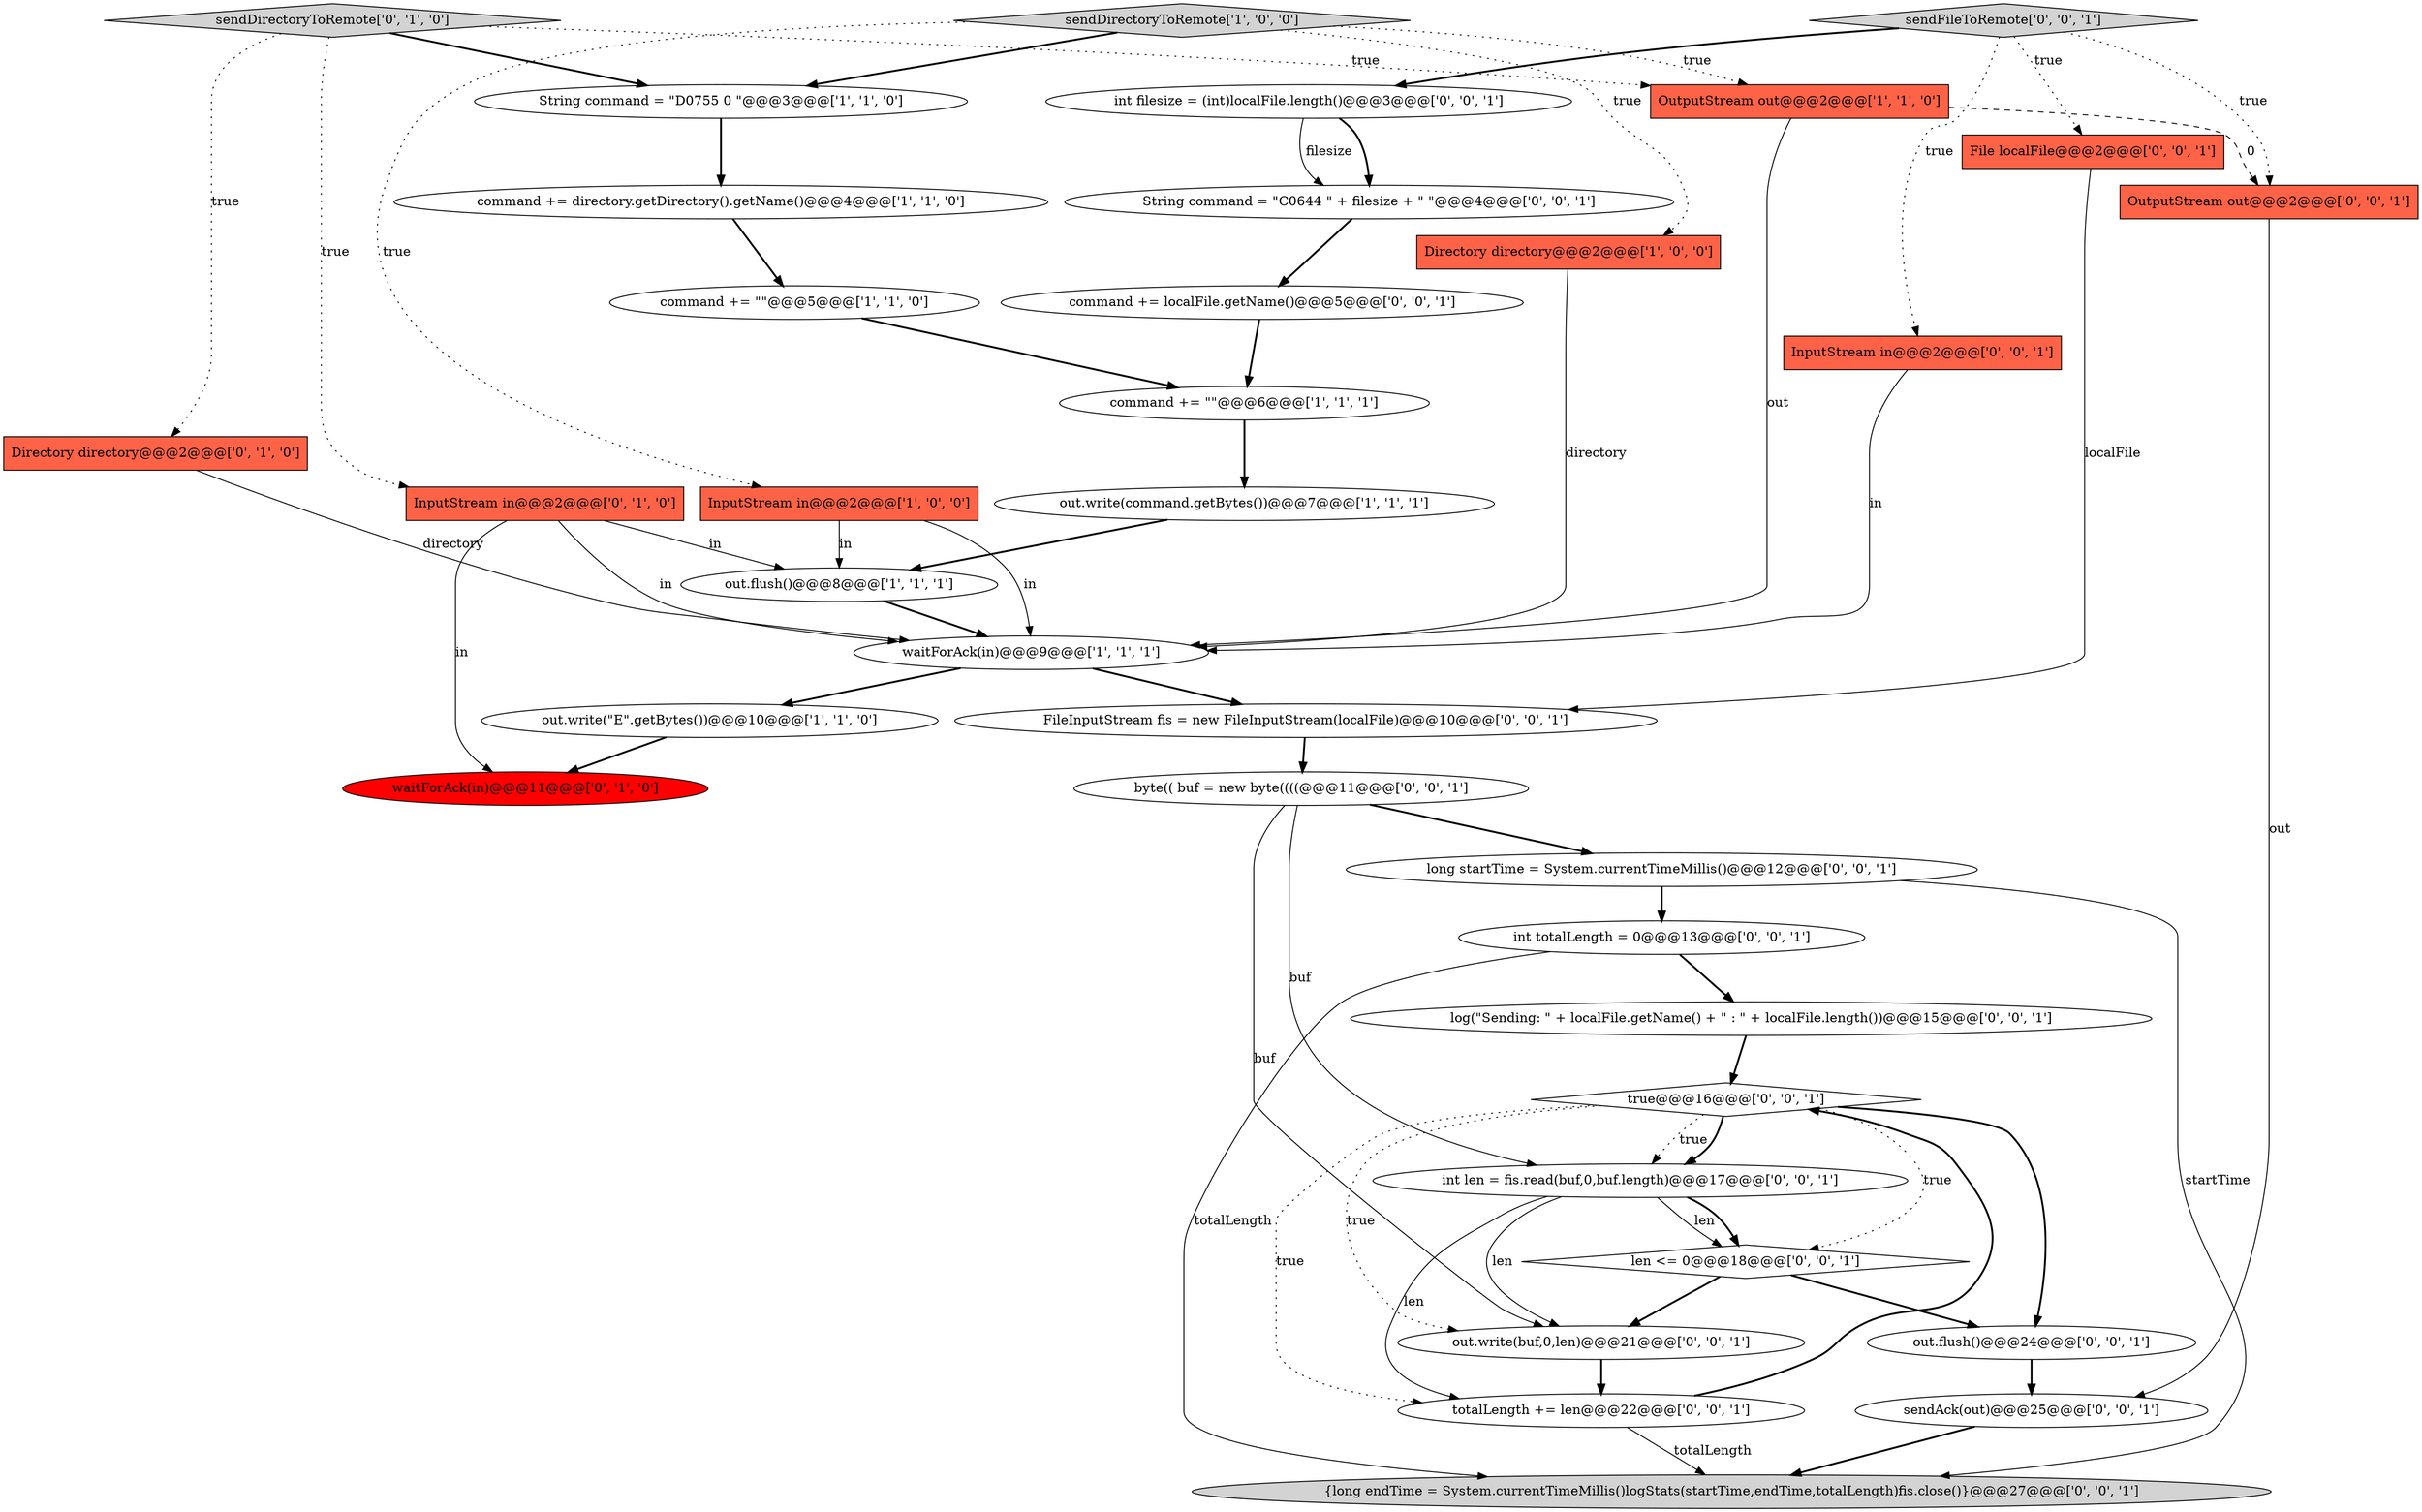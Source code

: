 digraph {
1 [style = filled, label = "out.flush()@@@8@@@['1', '1', '1']", fillcolor = white, shape = ellipse image = "AAA0AAABBB1BBB"];
0 [style = filled, label = "waitForAck(in)@@@9@@@['1', '1', '1']", fillcolor = white, shape = ellipse image = "AAA0AAABBB1BBB"];
26 [style = filled, label = "out.flush()@@@24@@@['0', '0', '1']", fillcolor = white, shape = ellipse image = "AAA0AAABBB3BBB"];
3 [style = filled, label = "out.write(command.getBytes())@@@7@@@['1', '1', '1']", fillcolor = white, shape = ellipse image = "AAA0AAABBB1BBB"];
23 [style = filled, label = "sendFileToRemote['0', '0', '1']", fillcolor = lightgray, shape = diamond image = "AAA0AAABBB3BBB"];
9 [style = filled, label = "OutputStream out@@@2@@@['1', '1', '0']", fillcolor = tomato, shape = box image = "AAA0AAABBB1BBB"];
20 [style = filled, label = "len <= 0@@@18@@@['0', '0', '1']", fillcolor = white, shape = diamond image = "AAA0AAABBB3BBB"];
24 [style = filled, label = "long startTime = System.currentTimeMillis()@@@12@@@['0', '0', '1']", fillcolor = white, shape = ellipse image = "AAA0AAABBB3BBB"];
13 [style = filled, label = "sendDirectoryToRemote['0', '1', '0']", fillcolor = lightgray, shape = diamond image = "AAA0AAABBB2BBB"];
12 [style = filled, label = "waitForAck(in)@@@11@@@['0', '1', '0']", fillcolor = red, shape = ellipse image = "AAA1AAABBB2BBB"];
7 [style = filled, label = "Directory directory@@@2@@@['1', '0', '0']", fillcolor = tomato, shape = box image = "AAA0AAABBB1BBB"];
4 [style = filled, label = "String command = \"D0755 0 \"@@@3@@@['1', '1', '0']", fillcolor = white, shape = ellipse image = "AAA0AAABBB1BBB"];
25 [style = filled, label = "int filesize = (int)localFile.length()@@@3@@@['0', '0', '1']", fillcolor = white, shape = ellipse image = "AAA0AAABBB3BBB"];
21 [style = filled, label = "{long endTime = System.currentTimeMillis()logStats(startTime,endTime,totalLength)fis.close()}@@@27@@@['0', '0', '1']", fillcolor = lightgray, shape = ellipse image = "AAA0AAABBB3BBB"];
14 [style = filled, label = "InputStream in@@@2@@@['0', '1', '0']", fillcolor = tomato, shape = box image = "AAA0AAABBB2BBB"];
18 [style = filled, label = "sendAck(out)@@@25@@@['0', '0', '1']", fillcolor = white, shape = ellipse image = "AAA0AAABBB3BBB"];
29 [style = filled, label = "String command = \"C0644 \" + filesize + \" \"@@@4@@@['0', '0', '1']", fillcolor = white, shape = ellipse image = "AAA0AAABBB3BBB"];
31 [style = filled, label = "totalLength += len@@@22@@@['0', '0', '1']", fillcolor = white, shape = ellipse image = "AAA0AAABBB3BBB"];
16 [style = filled, label = "true@@@16@@@['0', '0', '1']", fillcolor = white, shape = diamond image = "AAA0AAABBB3BBB"];
5 [style = filled, label = "out.write(\"E\".getBytes())@@@10@@@['1', '1', '0']", fillcolor = white, shape = ellipse image = "AAA0AAABBB1BBB"];
19 [style = filled, label = "FileInputStream fis = new FileInputStream(localFile)@@@10@@@['0', '0', '1']", fillcolor = white, shape = ellipse image = "AAA0AAABBB3BBB"];
15 [style = filled, label = "Directory directory@@@2@@@['0', '1', '0']", fillcolor = tomato, shape = box image = "AAA0AAABBB2BBB"];
10 [style = filled, label = "command += \"\"@@@6@@@['1', '1', '1']", fillcolor = white, shape = ellipse image = "AAA0AAABBB1BBB"];
28 [style = filled, label = "int totalLength = 0@@@13@@@['0', '0', '1']", fillcolor = white, shape = ellipse image = "AAA0AAABBB3BBB"];
30 [style = filled, label = "byte(( buf = new byte((((@@@11@@@['0', '0', '1']", fillcolor = white, shape = ellipse image = "AAA0AAABBB3BBB"];
33 [style = filled, label = "InputStream in@@@2@@@['0', '0', '1']", fillcolor = tomato, shape = box image = "AAA0AAABBB3BBB"];
32 [style = filled, label = "log(\"Sending: \" + localFile.getName() + \" : \" + localFile.length())@@@15@@@['0', '0', '1']", fillcolor = white, shape = ellipse image = "AAA0AAABBB3BBB"];
35 [style = filled, label = "OutputStream out@@@2@@@['0', '0', '1']", fillcolor = tomato, shape = box image = "AAA0AAABBB3BBB"];
6 [style = filled, label = "command += \"\"@@@5@@@['1', '1', '0']", fillcolor = white, shape = ellipse image = "AAA0AAABBB1BBB"];
22 [style = filled, label = "command += localFile.getName()@@@5@@@['0', '0', '1']", fillcolor = white, shape = ellipse image = "AAA0AAABBB3BBB"];
2 [style = filled, label = "InputStream in@@@2@@@['1', '0', '0']", fillcolor = tomato, shape = box image = "AAA0AAABBB1BBB"];
8 [style = filled, label = "command += directory.getDirectory().getName()@@@4@@@['1', '1', '0']", fillcolor = white, shape = ellipse image = "AAA0AAABBB1BBB"];
11 [style = filled, label = "sendDirectoryToRemote['1', '0', '0']", fillcolor = lightgray, shape = diamond image = "AAA0AAABBB1BBB"];
17 [style = filled, label = "int len = fis.read(buf,0,buf.length)@@@17@@@['0', '0', '1']", fillcolor = white, shape = ellipse image = "AAA0AAABBB3BBB"];
34 [style = filled, label = "out.write(buf,0,len)@@@21@@@['0', '0', '1']", fillcolor = white, shape = ellipse image = "AAA0AAABBB3BBB"];
27 [style = filled, label = "File localFile@@@2@@@['0', '0', '1']", fillcolor = tomato, shape = box image = "AAA0AAABBB3BBB"];
11->7 [style = dotted, label="true"];
24->28 [style = bold, label=""];
7->0 [style = solid, label="directory"];
28->21 [style = solid, label="totalLength"];
30->24 [style = bold, label=""];
23->25 [style = bold, label=""];
16->34 [style = dotted, label="true"];
3->1 [style = bold, label=""];
31->16 [style = bold, label=""];
0->19 [style = bold, label=""];
20->26 [style = bold, label=""];
20->34 [style = bold, label=""];
16->17 [style = dotted, label="true"];
11->4 [style = bold, label=""];
16->26 [style = bold, label=""];
26->18 [style = bold, label=""];
14->0 [style = solid, label="in"];
27->19 [style = solid, label="localFile"];
24->21 [style = solid, label="startTime"];
10->3 [style = bold, label=""];
34->31 [style = bold, label=""];
8->6 [style = bold, label=""];
11->9 [style = dotted, label="true"];
14->12 [style = solid, label="in"];
1->0 [style = bold, label=""];
16->17 [style = bold, label=""];
25->29 [style = bold, label=""];
32->16 [style = bold, label=""];
35->18 [style = solid, label="out"];
16->20 [style = dotted, label="true"];
28->32 [style = bold, label=""];
9->35 [style = dashed, label="0"];
17->20 [style = solid, label="len"];
33->0 [style = solid, label="in"];
25->29 [style = solid, label="filesize"];
11->2 [style = dotted, label="true"];
17->34 [style = solid, label="len"];
5->12 [style = bold, label=""];
9->0 [style = solid, label="out"];
19->30 [style = bold, label=""];
6->10 [style = bold, label=""];
23->27 [style = dotted, label="true"];
2->1 [style = solid, label="in"];
22->10 [style = bold, label=""];
23->35 [style = dotted, label="true"];
15->0 [style = solid, label="directory"];
4->8 [style = bold, label=""];
2->0 [style = solid, label="in"];
17->20 [style = bold, label=""];
13->15 [style = dotted, label="true"];
29->22 [style = bold, label=""];
31->21 [style = solid, label="totalLength"];
17->31 [style = solid, label="len"];
18->21 [style = bold, label=""];
23->33 [style = dotted, label="true"];
13->14 [style = dotted, label="true"];
16->31 [style = dotted, label="true"];
30->34 [style = solid, label="buf"];
14->1 [style = solid, label="in"];
0->5 [style = bold, label=""];
30->17 [style = solid, label="buf"];
13->4 [style = bold, label=""];
13->9 [style = dotted, label="true"];
}
